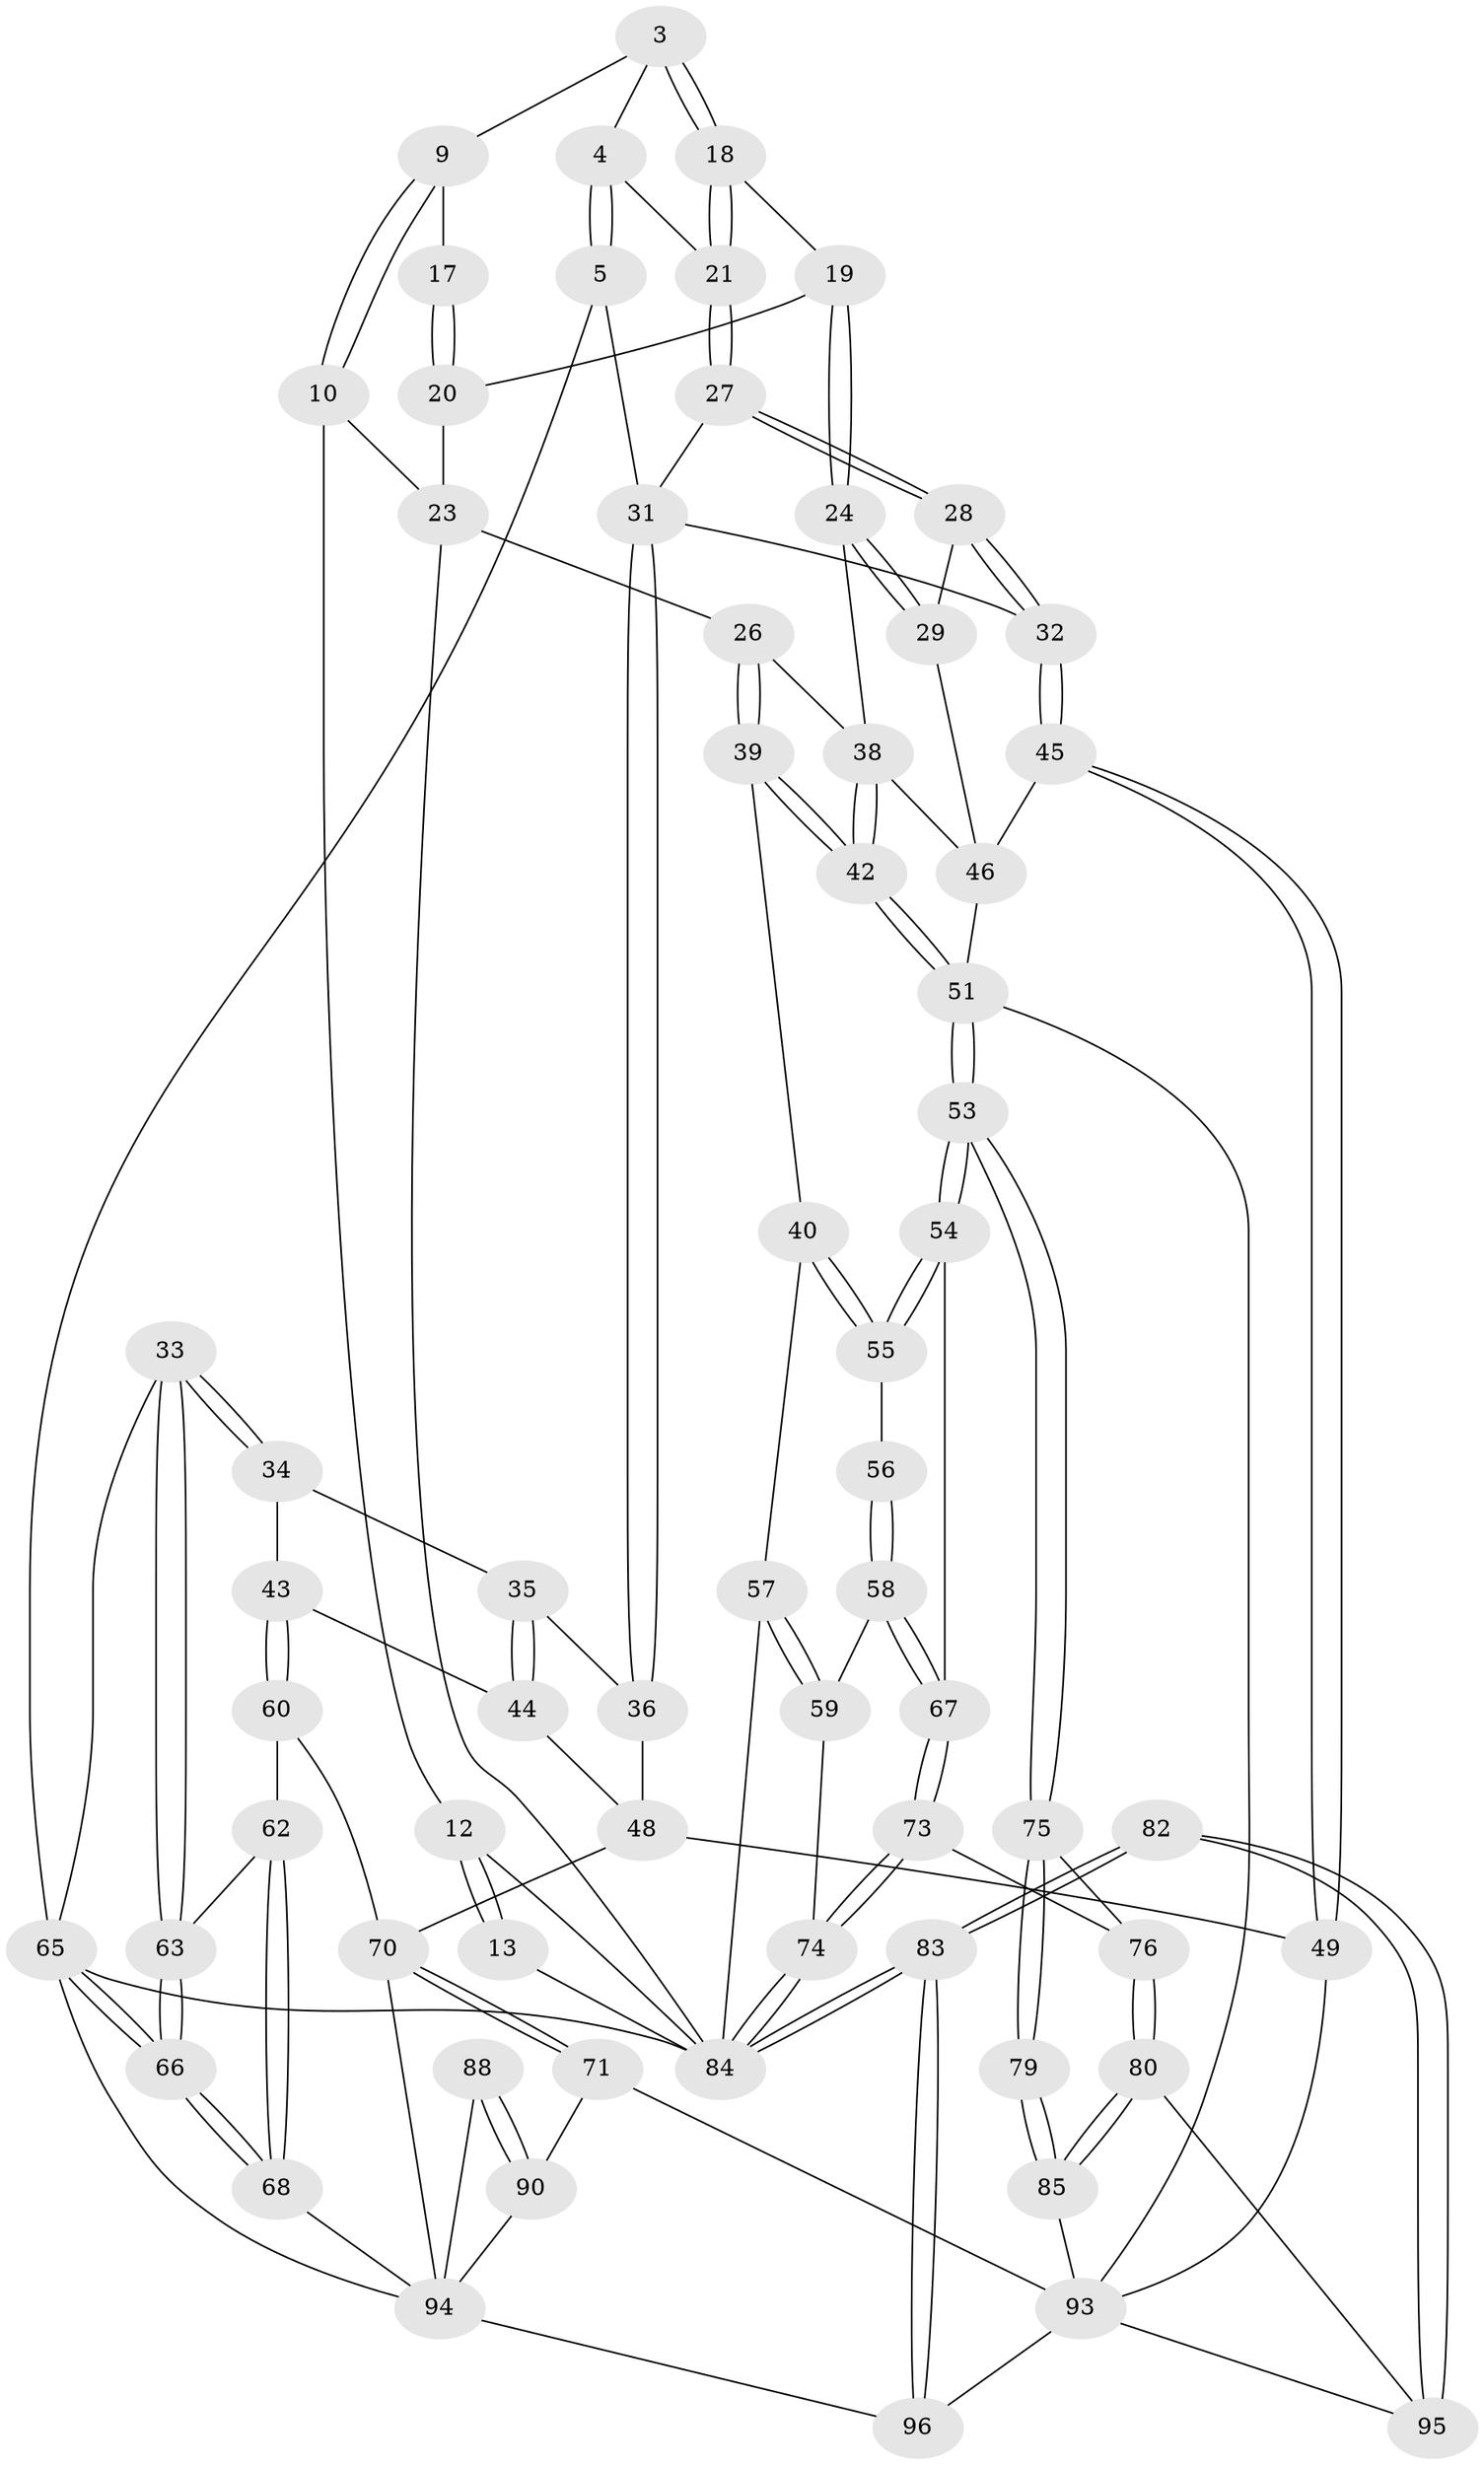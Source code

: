 // original degree distribution, {3: 0.041666666666666664, 4: 0.20833333333333334, 5: 0.5208333333333334, 6: 0.22916666666666666}
// Generated by graph-tools (version 1.1) at 2025/04/03/04/25 22:04:24]
// undirected, 67 vertices, 154 edges
graph export_dot {
graph [start="1"]
  node [color=gray90,style=filled];
  3 [pos="+0.46179194525617484+0"];
  4 [pos="+0.5360599575601064+0"];
  5 [pos="+1+0"];
  9 [pos="+0.1964236814362082+0.06317085106803769",super="+2"];
  10 [pos="+0.19031614528402874+0.07499041916496568"];
  12 [pos="+0.08962546459275962+0",super="+11"];
  13 [pos="+0.05040906494676436+0.07769546079603598"];
  17 [pos="+0.3441965064037228+0.008192338585166261"];
  18 [pos="+0.4303953266600709+0.10777996312346752"];
  19 [pos="+0.34690156546655704+0.10947575227927688"];
  20 [pos="+0.3397710923448662+0.10252955286481899"];
  21 [pos="+0.5166329392459486+0.13362288656497157"];
  23 [pos="+0.18805456812283886+0.17396452913971325",super="+22"];
  24 [pos="+0.37244736599858375+0.18594145737167248"];
  26 [pos="+0.22578555582833124+0.22847279453175226"];
  27 [pos="+0.5167542380258272+0.13392651566414426"];
  28 [pos="+0.5042218919689808+0.21767786774547362"];
  29 [pos="+0.4786074887009805+0.23358599479997552"];
  31 [pos="+0.6628309490141262+0.2637543359754282",super="+30"];
  32 [pos="+0.6168539996736964+0.2714101808410678"];
  33 [pos="+1+0"];
  34 [pos="+0.8398666879095857+0.20929766510617664"];
  35 [pos="+0.7939660196723862+0.23828144999849524"];
  36 [pos="+0.6713894897835618+0.2680313548804144"];
  38 [pos="+0.374391489805978+0.34950139051899426",super="+25"];
  39 [pos="+0.22326483996481924+0.30168186698903576"];
  40 [pos="+0.16103187156924795+0.3625550140970687"];
  42 [pos="+0.3468138822700321+0.39880946117240357"];
  43 [pos="+0.8623736241665332+0.3717799186475458"];
  44 [pos="+0.7916937519814287+0.3602350313300545"];
  45 [pos="+0.5725008765574935+0.36867529387154396"];
  46 [pos="+0.502308522663898+0.36095120290543625",super="+37"];
  48 [pos="+0.7057060456796729+0.4569329187127157",super="+47"];
  49 [pos="+0.6014112556890282+0.45584029500427714"];
  51 [pos="+0.3323657387794619+0.541581714484116",super="+50"];
  53 [pos="+0.3251195743784743+0.5461811025323868"];
  54 [pos="+0.21367027179120657+0.520322765459256"];
  55 [pos="+0.1660147172887135+0.38692786205329205"];
  56 [pos="+0.08738015539680075+0.4096167861777324"];
  57 [pos="+0.036668083892439286+0.3681368347169953",super="+41"];
  58 [pos="+0.11969128783930179+0.5362807206198945"];
  59 [pos="+0.08009809807880901+0.5391803302799913"];
  60 [pos="+0.8834088392064362+0.390375190810483"];
  62 [pos="+0.925871297388519+0.4075093727864212"];
  63 [pos="+1+0.2987459417675524"];
  65 [pos="+1+1",super="+6"];
  66 [pos="+1+0.713019048582574"];
  67 [pos="+0.1449623995997421+0.5372421879307767"];
  68 [pos="+0.8381619200207653+0.6740540358679258"];
  70 [pos="+0.8177759353387135+0.6788868337336389",super="+61"];
  71 [pos="+0.8131706317574456+0.6824303981629207"];
  73 [pos="+0.12735362650846818+0.6725237268103668"];
  74 [pos="+0+1",super="+64"];
  75 [pos="+0.3152793684856873+0.6150314520434644"];
  76 [pos="+0.22122294628196726+0.738742569700626"];
  79 [pos="+0.3844155096216832+0.7543769380198694"];
  80 [pos="+0.1705499177146774+0.8775310484227521"];
  82 [pos="+0+1"];
  83 [pos="+0+1"];
  84 [pos="+0+1",super="+16"];
  85 [pos="+0.210034820936599+0.8661483363977973",super="+78"];
  88 [pos="+0.8902510833937942+1"];
  90 [pos="+0.7102965148398737+0.9020463868006618",super="+89"];
  93 [pos="+0.4995354299647621+0.8680614053069493",super="+77+72+52"];
  94 [pos="+0.7496146238274443+1",super="+87+91"];
  95 [pos="+0.4128448737787272+0.8970853591785122",super="+81"];
  96 [pos="+0.4511557763800691+1",super="+92"];
  3 -- 4;
  3 -- 18;
  3 -- 18;
  3 -- 9;
  4 -- 5;
  4 -- 5;
  4 -- 21;
  5 -- 65;
  5 -- 31;
  9 -- 10;
  9 -- 10;
  9 -- 17 [weight=2];
  10 -- 12;
  10 -- 23;
  12 -- 13 [weight=2];
  12 -- 13;
  12 -- 84;
  13 -- 84;
  17 -- 20;
  17 -- 20;
  18 -- 19;
  18 -- 21;
  18 -- 21;
  19 -- 20;
  19 -- 24;
  19 -- 24;
  20 -- 23;
  21 -- 27;
  21 -- 27;
  23 -- 26;
  23 -- 84;
  24 -- 29;
  24 -- 29;
  24 -- 38;
  26 -- 39;
  26 -- 39;
  26 -- 38;
  27 -- 28;
  27 -- 28;
  27 -- 31;
  28 -- 29;
  28 -- 32;
  28 -- 32;
  29 -- 46;
  31 -- 32;
  31 -- 36;
  31 -- 36;
  32 -- 45;
  32 -- 45;
  33 -- 34;
  33 -- 34;
  33 -- 63;
  33 -- 63;
  33 -- 65;
  34 -- 35;
  34 -- 43;
  35 -- 36;
  35 -- 44;
  35 -- 44;
  36 -- 48;
  38 -- 42;
  38 -- 42;
  38 -- 46;
  39 -- 40;
  39 -- 42;
  39 -- 42;
  40 -- 55;
  40 -- 55;
  40 -- 57;
  42 -- 51;
  42 -- 51;
  43 -- 44;
  43 -- 60;
  43 -- 60;
  44 -- 48;
  45 -- 46;
  45 -- 49;
  45 -- 49;
  46 -- 51;
  48 -- 49;
  48 -- 70;
  49 -- 93;
  51 -- 53;
  51 -- 53;
  51 -- 93;
  53 -- 54;
  53 -- 54;
  53 -- 75;
  53 -- 75;
  54 -- 55;
  54 -- 55;
  54 -- 67;
  55 -- 56;
  56 -- 58;
  56 -- 58;
  57 -- 59;
  57 -- 59;
  57 -- 84;
  58 -- 59;
  58 -- 67;
  58 -- 67;
  59 -- 74;
  60 -- 62;
  60 -- 70;
  62 -- 63;
  62 -- 68;
  62 -- 68;
  63 -- 66;
  63 -- 66;
  65 -- 66;
  65 -- 66;
  65 -- 84 [weight=2];
  65 -- 94;
  66 -- 68;
  66 -- 68;
  67 -- 73;
  67 -- 73;
  68 -- 94;
  70 -- 71;
  70 -- 71;
  70 -- 94;
  71 -- 90;
  71 -- 93;
  73 -- 74;
  73 -- 74;
  73 -- 76;
  74 -- 84 [weight=2];
  74 -- 84;
  75 -- 76;
  75 -- 79;
  75 -- 79;
  76 -- 80;
  76 -- 80;
  79 -- 85 [weight=2];
  79 -- 85;
  80 -- 85;
  80 -- 85;
  80 -- 95;
  82 -- 83;
  82 -- 83;
  82 -- 95 [weight=2];
  82 -- 95;
  83 -- 84;
  83 -- 84;
  83 -- 96;
  83 -- 96;
  85 -- 93;
  88 -- 90 [weight=2];
  88 -- 90;
  88 -- 94;
  90 -- 94;
  93 -- 95;
  93 -- 96;
  94 -- 96 [weight=2];
}
